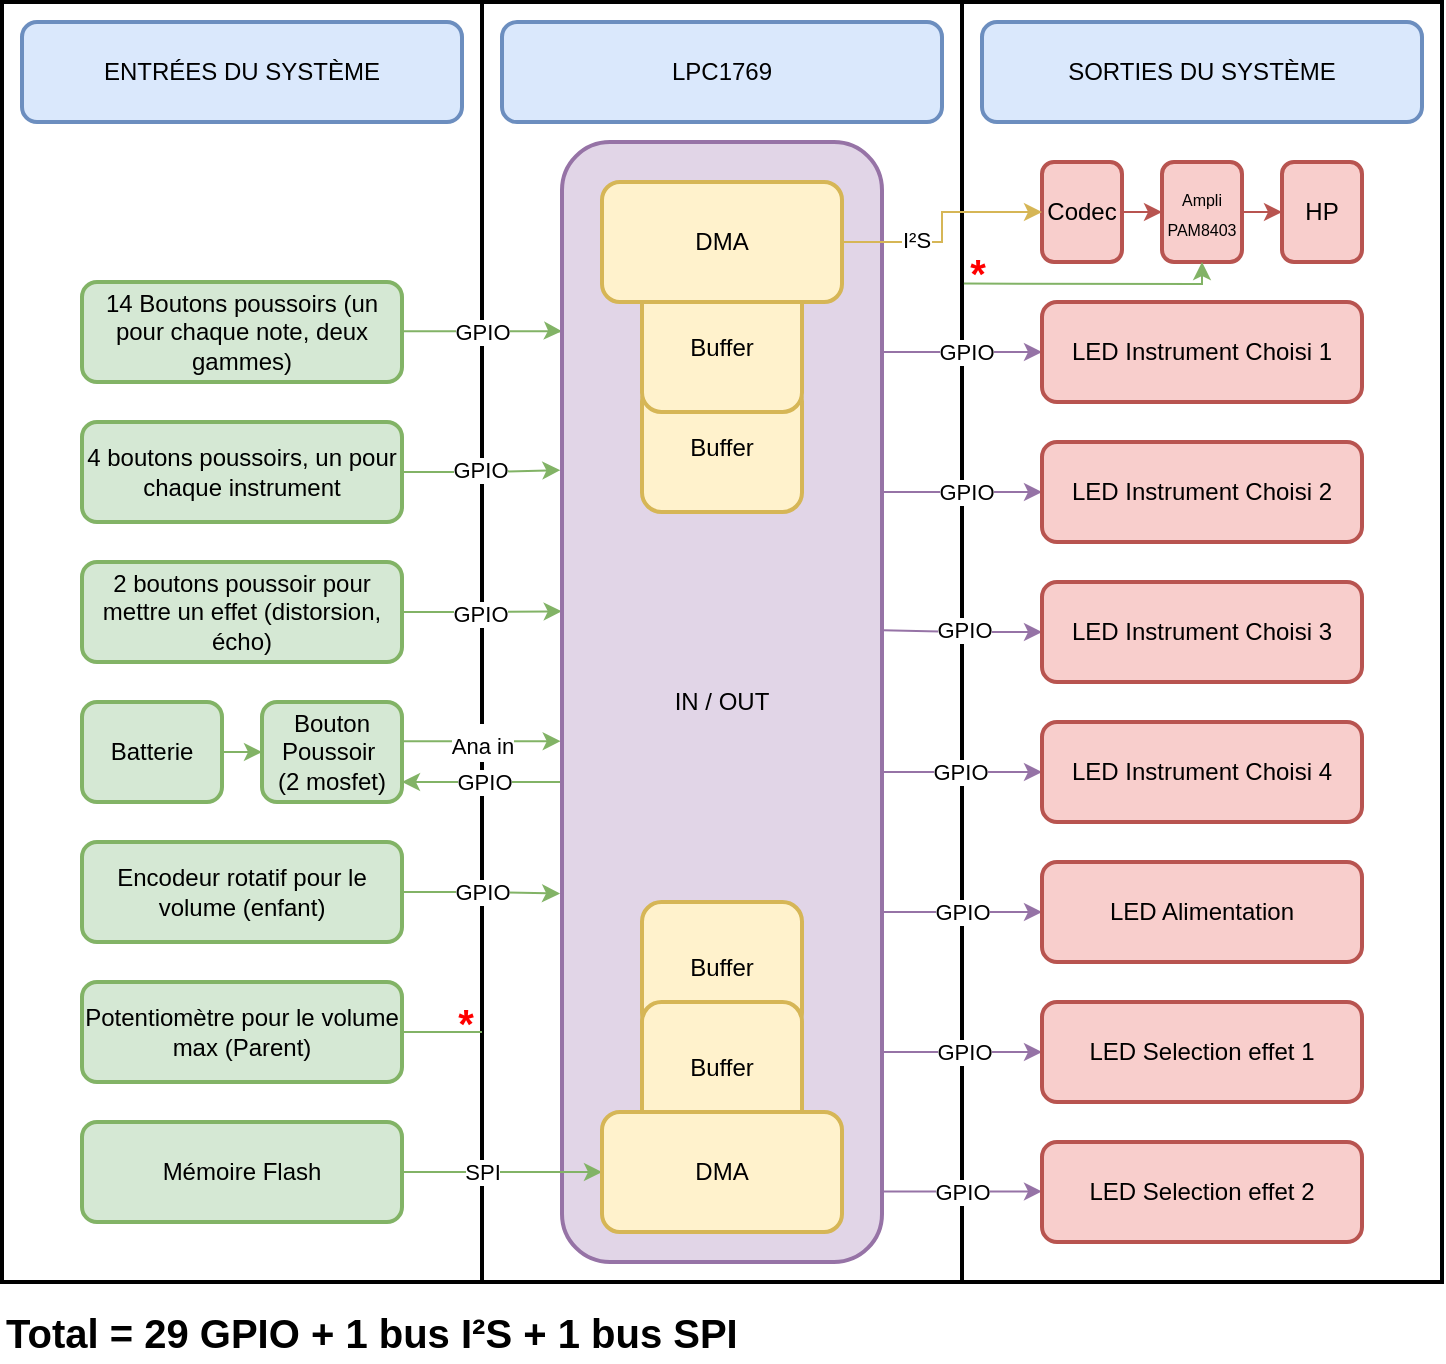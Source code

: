 <mxfile version="16.5.1" type="device"><diagram id="P4VJvtWa9ELn7AGA5ayl" name="Page-1"><mxGraphModel dx="1038" dy="649" grid="1" gridSize="10" guides="1" tooltips="1" connect="1" arrows="1" fold="1" page="1" pageScale="1" pageWidth="827" pageHeight="1169" math="0" shadow="0"><root><mxCell id="0"/><mxCell id="1" parent="0"/><mxCell id="XIl7WOL_pBwuG0zKCti--2" value="" style="rounded=0;whiteSpace=wrap;html=1;strokeColor=default;strokeWidth=2;fillColor=none;" parent="1" vertex="1"><mxGeometry x="520" y="40" width="240" height="640" as="geometry"/></mxCell><mxCell id="ZW0n9eWZADtWnLwSqnVB-8" value="" style="rounded=0;whiteSpace=wrap;html=1;strokeColor=default;strokeWidth=2;fillColor=none;" parent="1" vertex="1"><mxGeometry x="40" y="40" width="480" height="640" as="geometry"/></mxCell><mxCell id="ZW0n9eWZADtWnLwSqnVB-1" value="ENTRÉES DU SYSTÈME" style="text;html=1;strokeColor=#6c8ebf;fillColor=#dae8fc;align=center;verticalAlign=middle;whiteSpace=wrap;rounded=1;strokeWidth=2;" parent="1" vertex="1"><mxGeometry x="50" y="50" width="220" height="50" as="geometry"/></mxCell><mxCell id="ZW0n9eWZADtWnLwSqnVB-3" value="SORTIES DU SYSTÈME" style="text;html=1;strokeColor=#6c8ebf;fillColor=#dae8fc;align=center;verticalAlign=middle;whiteSpace=wrap;rounded=1;strokeWidth=2;" parent="1" vertex="1"><mxGeometry x="530" y="50" width="220" height="50" as="geometry"/></mxCell><mxCell id="Y0LqhQK7qQsEQ1MimnoR-2" style="edgeStyle=orthogonalEdgeStyle;rounded=0;orthogonalLoop=1;jettySize=auto;html=1;entryX=0;entryY=0.169;entryDx=0;entryDy=0;entryPerimeter=0;startArrow=none;startFill=0;endArrow=classic;endFill=1;fillColor=#d5e8d4;strokeColor=#82b366;" parent="1" source="ZW0n9eWZADtWnLwSqnVB-5" target="XIl7WOL_pBwuG0zKCti--4" edge="1"><mxGeometry relative="1" as="geometry"><Array as="points"><mxPoint x="319" y="205"/></Array></mxGeometry></mxCell><mxCell id="ZW0n9eWZADtWnLwSqnVB-5" value="14 Boutons poussoirs (un pour chaque note, deux gammes)" style="rounded=1;whiteSpace=wrap;html=1;strokeColor=#82b366;strokeWidth=2;fillColor=#d5e8d4;" parent="1" vertex="1"><mxGeometry x="80" y="180" width="160" height="50" as="geometry"/></mxCell><mxCell id="ZW0n9eWZADtWnLwSqnVB-10" value="" style="endArrow=none;html=1;rounded=0;strokeWidth=2;entryX=0.5;entryY=1;entryDx=0;entryDy=0;exitX=0.5;exitY=0;exitDx=0;exitDy=0;" parent="1" source="ZW0n9eWZADtWnLwSqnVB-8" target="ZW0n9eWZADtWnLwSqnVB-8" edge="1"><mxGeometry width="50" height="50" relative="1" as="geometry"><mxPoint x="270" y="320" as="sourcePoint"/><mxPoint x="320" y="270" as="targetPoint"/></mxGeometry></mxCell><mxCell id="Y0LqhQK7qQsEQ1MimnoR-8" value="GPIO" style="edgeLabel;html=1;align=center;verticalAlign=middle;resizable=0;points=[];" parent="ZW0n9eWZADtWnLwSqnVB-10" vertex="1" connectable="0"><mxGeometry x="-0.534" y="-1" relative="1" as="geometry"><mxPoint x="1" y="16" as="offset"/></mxGeometry></mxCell><mxCell id="Y0LqhQK7qQsEQ1MimnoR-3" style="edgeStyle=orthogonalEdgeStyle;rounded=0;orthogonalLoop=1;jettySize=auto;html=1;entryX=-0.005;entryY=0.293;entryDx=0;entryDy=0;entryPerimeter=0;startArrow=none;startFill=0;endArrow=classic;endFill=1;fillColor=#d5e8d4;strokeColor=#82b366;" parent="1" source="ZW0n9eWZADtWnLwSqnVB-11" target="XIl7WOL_pBwuG0zKCti--4" edge="1"><mxGeometry relative="1" as="geometry"><Array as="points"/></mxGeometry></mxCell><mxCell id="Y0LqhQK7qQsEQ1MimnoR-9" value="GPIO" style="edgeLabel;html=1;align=center;verticalAlign=middle;resizable=0;points=[];" parent="Y0LqhQK7qQsEQ1MimnoR-3" vertex="1" connectable="0"><mxGeometry x="0.239" y="1" relative="1" as="geometry"><mxPoint x="-10" y="1" as="offset"/></mxGeometry></mxCell><mxCell id="ZW0n9eWZADtWnLwSqnVB-11" value="4 boutons poussoirs, un pour chaque instrument" style="rounded=1;whiteSpace=wrap;html=1;strokeColor=#82b366;strokeWidth=2;fillColor=#d5e8d4;" parent="1" vertex="1"><mxGeometry x="80" y="250" width="160" height="50" as="geometry"/></mxCell><mxCell id="Y0LqhQK7qQsEQ1MimnoR-4" style="edgeStyle=orthogonalEdgeStyle;rounded=0;orthogonalLoop=1;jettySize=auto;html=1;entryX=-0.001;entryY=0.419;entryDx=0;entryDy=0;entryPerimeter=0;startArrow=none;startFill=0;endArrow=classic;endFill=1;fillColor=#d5e8d4;strokeColor=#82b366;" parent="1" source="ZW0n9eWZADtWnLwSqnVB-12" target="XIl7WOL_pBwuG0zKCti--4" edge="1"><mxGeometry relative="1" as="geometry"><Array as="points"/></mxGeometry></mxCell><mxCell id="Y0LqhQK7qQsEQ1MimnoR-10" value="GPIO" style="edgeLabel;html=1;align=center;verticalAlign=middle;resizable=0;points=[];" parent="Y0LqhQK7qQsEQ1MimnoR-4" vertex="1" connectable="0"><mxGeometry x="0.291" y="-2" relative="1" as="geometry"><mxPoint x="-13" y="-1" as="offset"/></mxGeometry></mxCell><mxCell id="ZW0n9eWZADtWnLwSqnVB-12" value="2 boutons poussoir pour mettre un effet (distorsion, écho)" style="rounded=1;whiteSpace=wrap;html=1;strokeColor=#82b366;strokeWidth=2;fillColor=#d5e8d4;" parent="1" vertex="1"><mxGeometry x="80" y="320" width="160" height="50" as="geometry"/></mxCell><mxCell id="Oo0e2TQRPbjQERqpMdjZ-5" value="" style="edgeStyle=orthogonalEdgeStyle;rounded=0;orthogonalLoop=1;jettySize=auto;html=1;fillColor=#d5e8d4;strokeColor=#82b366;startArrow=classic;startFill=1;endArrow=none;endFill=0;" parent="1" source="ZW0n9eWZADtWnLwSqnVB-13" target="Oo0e2TQRPbjQERqpMdjZ-4" edge="1"><mxGeometry relative="1" as="geometry"/></mxCell><mxCell id="Oo0e2TQRPbjQERqpMdjZ-14" value="g" style="edgeStyle=orthogonalEdgeStyle;rounded=0;orthogonalLoop=1;jettySize=auto;html=1;fillColor=#d5e8d4;strokeColor=#82b366;startArrow=classic;startFill=1;endArrow=none;endFill=0;" parent="1" source="ZW0n9eWZADtWnLwSqnVB-13" edge="1"><mxGeometry relative="1" as="geometry"><mxPoint x="319" y="430" as="targetPoint"/><Array as="points"><mxPoint x="319" y="430"/></Array></mxGeometry></mxCell><mxCell id="Oo0e2TQRPbjQERqpMdjZ-15" value="GPIO" style="edgeLabel;html=1;align=center;verticalAlign=middle;resizable=0;points=[];" parent="Oo0e2TQRPbjQERqpMdjZ-14" vertex="1" connectable="0"><mxGeometry x="0.314" y="2" relative="1" as="geometry"><mxPoint x="-11" y="2" as="offset"/></mxGeometry></mxCell><mxCell id="Oo0e2TQRPbjQERqpMdjZ-25" style="edgeStyle=orthogonalEdgeStyle;rounded=0;orthogonalLoop=1;jettySize=auto;html=1;entryX=-0.004;entryY=0.535;entryDx=0;entryDy=0;entryPerimeter=0;fontSize=16;startArrow=none;startFill=0;endArrow=classic;endFill=1;fillColor=#d5e8d4;strokeColor=#82b366;" parent="1" source="ZW0n9eWZADtWnLwSqnVB-13" target="XIl7WOL_pBwuG0zKCti--4" edge="1"><mxGeometry relative="1" as="geometry"><Array as="points"><mxPoint x="280" y="410"/></Array></mxGeometry></mxCell><mxCell id="Oo0e2TQRPbjQERqpMdjZ-26" value="&lt;font style=&quot;font-size: 11px&quot;&gt;Ana in&lt;/font&gt;" style="edgeLabel;html=1;align=center;verticalAlign=middle;resizable=0;points=[];fontSize=16;" parent="Oo0e2TQRPbjQERqpMdjZ-25" vertex="1" connectable="0"><mxGeometry x="0.399" relative="1" as="geometry"><mxPoint x="-16" as="offset"/></mxGeometry></mxCell><mxCell id="ZW0n9eWZADtWnLwSqnVB-13" value="Bouton&lt;br&gt;Poussoir&amp;nbsp;&lt;br&gt;(2 mosfet)" style="rounded=1;whiteSpace=wrap;html=1;strokeColor=#82b366;strokeWidth=2;fillColor=#d5e8d4;" parent="1" vertex="1"><mxGeometry x="170" y="390" width="70" height="50" as="geometry"/></mxCell><mxCell id="Oo0e2TQRPbjQERqpMdjZ-16" style="edgeStyle=orthogonalEdgeStyle;rounded=0;orthogonalLoop=1;jettySize=auto;html=1;entryX=-0.006;entryY=0.671;entryDx=0;entryDy=0;entryPerimeter=0;startArrow=none;startFill=0;endArrow=classic;endFill=1;fillColor=#d5e8d4;strokeColor=#82b366;" parent="1" source="ZW0n9eWZADtWnLwSqnVB-14" target="XIl7WOL_pBwuG0zKCti--4" edge="1"><mxGeometry relative="1" as="geometry"/></mxCell><mxCell id="Oo0e2TQRPbjQERqpMdjZ-17" value="GPIO" style="edgeLabel;html=1;align=center;verticalAlign=middle;resizable=0;points=[];" parent="Oo0e2TQRPbjQERqpMdjZ-16" vertex="1" connectable="0"><mxGeometry x="-0.377" y="1" relative="1" as="geometry"><mxPoint x="15" y="1" as="offset"/></mxGeometry></mxCell><mxCell id="ZW0n9eWZADtWnLwSqnVB-14" value="Encodeur rotatif pour le volume (enfant)" style="rounded=1;whiteSpace=wrap;html=1;strokeColor=#82b366;strokeWidth=2;fillColor=#d5e8d4;" parent="1" vertex="1"><mxGeometry x="80" y="460" width="160" height="50" as="geometry"/></mxCell><mxCell id="Oo0e2TQRPbjQERqpMdjZ-19" style="edgeStyle=orthogonalEdgeStyle;rounded=0;orthogonalLoop=1;jettySize=auto;html=1;fontSize=8;startArrow=none;startFill=0;endArrow=none;endFill=0;fillColor=#d5e8d4;strokeColor=#82b366;" parent="1" source="ZW0n9eWZADtWnLwSqnVB-15" edge="1"><mxGeometry relative="1" as="geometry"><mxPoint x="280.0" y="555" as="targetPoint"/></mxGeometry></mxCell><mxCell id="ZW0n9eWZADtWnLwSqnVB-15" value="Potentiomètre pour le volume max (Parent)" style="rounded=1;whiteSpace=wrap;html=1;strokeColor=#82b366;strokeWidth=2;fillColor=#d5e8d4;" parent="1" vertex="1"><mxGeometry x="80" y="530" width="160" height="50" as="geometry"/></mxCell><mxCell id="XIl7WOL_pBwuG0zKCti--14" style="edgeStyle=orthogonalEdgeStyle;rounded=0;orthogonalLoop=1;jettySize=auto;html=1;entryX=0.998;entryY=0.183;entryDx=0;entryDy=0;entryPerimeter=0;startArrow=classic;startFill=1;endArrow=none;endFill=0;fillColor=#e1d5e7;strokeColor=#9673a6;" parent="1" source="ZW0n9eWZADtWnLwSqnVB-18" target="XIl7WOL_pBwuG0zKCti--4" edge="1"><mxGeometry relative="1" as="geometry"><Array as="points"><mxPoint x="480" y="215"/></Array></mxGeometry></mxCell><mxCell id="Y0LqhQK7qQsEQ1MimnoR-13" value="GPIO" style="edgeLabel;html=1;align=center;verticalAlign=middle;resizable=0;points=[];" parent="XIl7WOL_pBwuG0zKCti--14" vertex="1" connectable="0"><mxGeometry x="-0.315" relative="1" as="geometry"><mxPoint x="-10" as="offset"/></mxGeometry></mxCell><mxCell id="ZW0n9eWZADtWnLwSqnVB-18" value="LED Instrument Choisi 1" style="rounded=1;whiteSpace=wrap;html=1;strokeColor=#b85450;strokeWidth=2;fillColor=#f8cecc;" parent="1" vertex="1"><mxGeometry x="560" y="190" width="160" height="50" as="geometry"/></mxCell><mxCell id="Y0LqhQK7qQsEQ1MimnoR-28" style="edgeStyle=orthogonalEdgeStyle;rounded=0;orthogonalLoop=1;jettySize=auto;html=1;entryX=1.002;entryY=0.436;entryDx=0;entryDy=0;entryPerimeter=0;startArrow=classic;startFill=1;endArrow=none;endFill=0;fillColor=#e1d5e7;strokeColor=#9673a6;" parent="1" source="ZW0n9eWZADtWnLwSqnVB-19" target="XIl7WOL_pBwuG0zKCti--4" edge="1"><mxGeometry relative="1" as="geometry"/></mxCell><mxCell id="Y0LqhQK7qQsEQ1MimnoR-29" value="GPIO" style="edgeLabel;html=1;align=center;verticalAlign=middle;resizable=0;points=[];" parent="Y0LqhQK7qQsEQ1MimnoR-28" vertex="1" connectable="0"><mxGeometry x="0.255" relative="1" as="geometry"><mxPoint x="10" as="offset"/></mxGeometry></mxCell><mxCell id="ZW0n9eWZADtWnLwSqnVB-19" value="LED Instrument Choisi 3" style="rounded=1;whiteSpace=wrap;html=1;strokeColor=#b85450;strokeWidth=2;fillColor=#f8cecc;" parent="1" vertex="1"><mxGeometry x="560" y="330" width="160" height="50" as="geometry"/></mxCell><mxCell id="XIl7WOL_pBwuG0zKCti--15" style="edgeStyle=orthogonalEdgeStyle;rounded=0;orthogonalLoop=1;jettySize=auto;html=1;entryX=0.993;entryY=0.318;entryDx=0;entryDy=0;entryPerimeter=0;startArrow=classic;startFill=1;endArrow=none;endFill=0;fillColor=#e1d5e7;strokeColor=#9673a6;" parent="1" source="ZW0n9eWZADtWnLwSqnVB-20" target="XIl7WOL_pBwuG0zKCti--4" edge="1"><mxGeometry relative="1" as="geometry"><Array as="points"><mxPoint x="479" y="285"/></Array></mxGeometry></mxCell><mxCell id="Y0LqhQK7qQsEQ1MimnoR-16" value="GPIO" style="edgeLabel;html=1;align=center;verticalAlign=middle;resizable=0;points=[];" parent="XIl7WOL_pBwuG0zKCti--15" vertex="1" connectable="0"><mxGeometry x="-0.479" y="-2" relative="1" as="geometry"><mxPoint x="-16" y="2" as="offset"/></mxGeometry></mxCell><mxCell id="ZW0n9eWZADtWnLwSqnVB-20" value="LED Instrument Choisi 2" style="rounded=1;whiteSpace=wrap;html=1;strokeColor=#b85450;strokeWidth=2;fillColor=#f8cecc;" parent="1" vertex="1"><mxGeometry x="560" y="260" width="160" height="50" as="geometry"/></mxCell><mxCell id="XIl7WOL_pBwuG0zKCti--17" style="edgeStyle=orthogonalEdgeStyle;rounded=0;orthogonalLoop=1;jettySize=auto;html=1;entryX=1.003;entryY=0.554;entryDx=0;entryDy=0;entryPerimeter=0;startArrow=classic;startFill=1;endArrow=none;endFill=0;fillColor=#e1d5e7;strokeColor=#9673a6;" parent="1" source="ZW0n9eWZADtWnLwSqnVB-21" target="XIl7WOL_pBwuG0zKCti--4" edge="1"><mxGeometry relative="1" as="geometry"><Array as="points"><mxPoint x="480" y="425"/></Array></mxGeometry></mxCell><mxCell id="Y0LqhQK7qQsEQ1MimnoR-18" value="GPIO" style="edgeLabel;html=1;align=center;verticalAlign=middle;resizable=0;points=[];" parent="XIl7WOL_pBwuG0zKCti--17" vertex="1" connectable="0"><mxGeometry x="-0.31" relative="1" as="geometry"><mxPoint x="-12" as="offset"/></mxGeometry></mxCell><mxCell id="ZW0n9eWZADtWnLwSqnVB-21" value="LED Instrument Choisi 4" style="rounded=1;whiteSpace=wrap;html=1;strokeColor=#b85450;strokeWidth=2;fillColor=#f8cecc;" parent="1" vertex="1"><mxGeometry x="560" y="400" width="160" height="50" as="geometry"/></mxCell><mxCell id="XIl7WOL_pBwuG0zKCti--19" style="edgeStyle=orthogonalEdgeStyle;rounded=0;orthogonalLoop=1;jettySize=auto;html=1;entryX=0.993;entryY=0.856;entryDx=0;entryDy=0;entryPerimeter=0;startArrow=classic;startFill=1;endArrow=none;endFill=0;fillColor=#e1d5e7;strokeColor=#9673a6;" parent="1" source="ZW0n9eWZADtWnLwSqnVB-26" target="XIl7WOL_pBwuG0zKCti--4" edge="1"><mxGeometry relative="1" as="geometry"><Array as="points"><mxPoint x="479" y="565"/></Array></mxGeometry></mxCell><mxCell id="Y0LqhQK7qQsEQ1MimnoR-20" value="GPIO" style="edgeLabel;html=1;align=center;verticalAlign=middle;resizable=0;points=[];" parent="XIl7WOL_pBwuG0zKCti--19" vertex="1" connectable="0"><mxGeometry x="-0.423" y="-1" relative="1" as="geometry"><mxPoint x="-9" y="1" as="offset"/></mxGeometry></mxCell><mxCell id="ZW0n9eWZADtWnLwSqnVB-26" value="LED Selection effet 1" style="rounded=1;whiteSpace=wrap;html=1;strokeColor=#b85450;strokeWidth=2;fillColor=#f8cecc;" parent="1" vertex="1"><mxGeometry x="560" y="540" width="160" height="50" as="geometry"/></mxCell><mxCell id="XIl7WOL_pBwuG0zKCti--18" style="edgeStyle=orthogonalEdgeStyle;rounded=0;orthogonalLoop=1;jettySize=auto;html=1;entryX=1.003;entryY=0.684;entryDx=0;entryDy=0;entryPerimeter=0;startArrow=classic;startFill=1;endArrow=none;endFill=0;fillColor=#e1d5e7;strokeColor=#9673a6;" parent="1" source="yzHc1TcTnBX2F-kGv_em-1" target="XIl7WOL_pBwuG0zKCti--4" edge="1"><mxGeometry relative="1" as="geometry"><Array as="points"><mxPoint x="481" y="495"/></Array></mxGeometry></mxCell><mxCell id="Y0LqhQK7qQsEQ1MimnoR-19" value="GPIO" style="edgeLabel;html=1;align=center;verticalAlign=middle;resizable=0;points=[];" parent="XIl7WOL_pBwuG0zKCti--18" vertex="1" connectable="0"><mxGeometry x="-0.247" y="1" relative="1" as="geometry"><mxPoint x="-10" y="-1" as="offset"/></mxGeometry></mxCell><mxCell id="yzHc1TcTnBX2F-kGv_em-1" value="LED Alimentation" style="rounded=1;whiteSpace=wrap;html=1;strokeColor=#b85450;strokeWidth=2;fillColor=#f8cecc;" parent="1" vertex="1"><mxGeometry x="560" y="470" width="160" height="50" as="geometry"/></mxCell><mxCell id="Y0LqhQK7qQsEQ1MimnoR-1" style="edgeStyle=orthogonalEdgeStyle;rounded=0;orthogonalLoop=1;jettySize=auto;html=1;entryX=1.001;entryY=0.937;entryDx=0;entryDy=0;entryPerimeter=0;fillColor=#e1d5e7;strokeColor=#9673a6;startArrow=classic;startFill=1;endArrow=none;endFill=0;" parent="1" source="yzHc1TcTnBX2F-kGv_em-2" target="XIl7WOL_pBwuG0zKCti--4" edge="1"><mxGeometry relative="1" as="geometry"><Array as="points"><mxPoint x="480" y="635"/></Array></mxGeometry></mxCell><mxCell id="Y0LqhQK7qQsEQ1MimnoR-21" value="GPIO" style="edgeLabel;html=1;align=center;verticalAlign=middle;resizable=0;points=[];" parent="Y0LqhQK7qQsEQ1MimnoR-1" vertex="1" connectable="0"><mxGeometry x="-0.243" relative="1" as="geometry"><mxPoint x="-10" as="offset"/></mxGeometry></mxCell><mxCell id="yzHc1TcTnBX2F-kGv_em-2" value="LED Selection effet 2" style="rounded=1;whiteSpace=wrap;html=1;strokeColor=#b85450;strokeWidth=2;fillColor=#f8cecc;" parent="1" vertex="1"><mxGeometry x="560" y="610" width="160" height="50" as="geometry"/></mxCell><mxCell id="XIl7WOL_pBwuG0zKCti--3" value="LPC1769" style="text;html=1;strokeColor=#6c8ebf;fillColor=#dae8fc;align=center;verticalAlign=middle;whiteSpace=wrap;rounded=1;strokeWidth=2;" parent="1" vertex="1"><mxGeometry x="290" y="50" width="220" height="50" as="geometry"/></mxCell><mxCell id="XIl7WOL_pBwuG0zKCti--4" value="IN / OUT" style="rounded=1;whiteSpace=wrap;html=1;fillColor=#e1d5e7;strokeColor=#9673a6;strokeWidth=2;" parent="1" vertex="1"><mxGeometry x="320" y="110" width="160" height="560" as="geometry"/></mxCell><mxCell id="Y0LqhQK7qQsEQ1MimnoR-25" style="edgeStyle=orthogonalEdgeStyle;rounded=0;orthogonalLoop=1;jettySize=auto;html=1;entryX=0;entryY=0.5;entryDx=0;entryDy=0;startArrow=none;startFill=0;endArrow=classic;endFill=1;fillColor=#f8cecc;strokeColor=#b85450;" parent="1" source="Y0LqhQK7qQsEQ1MimnoR-22" target="Y0LqhQK7qQsEQ1MimnoR-24" edge="1"><mxGeometry relative="1" as="geometry"/></mxCell><mxCell id="Y0LqhQK7qQsEQ1MimnoR-22" value="Codec" style="rounded=1;whiteSpace=wrap;html=1;fillColor=#f8cecc;strokeColor=#b85450;strokeWidth=2;" parent="1" vertex="1"><mxGeometry x="560" y="120" width="40" height="50" as="geometry"/></mxCell><mxCell id="Y0LqhQK7qQsEQ1MimnoR-27" style="edgeStyle=orthogonalEdgeStyle;rounded=0;orthogonalLoop=1;jettySize=auto;html=1;entryX=0;entryY=0.5;entryDx=0;entryDy=0;startArrow=none;startFill=0;endArrow=classic;endFill=1;fillColor=#f8cecc;strokeColor=#b85450;" parent="1" source="Y0LqhQK7qQsEQ1MimnoR-24" target="Y0LqhQK7qQsEQ1MimnoR-26" edge="1"><mxGeometry relative="1" as="geometry"/></mxCell><mxCell id="Y0LqhQK7qQsEQ1MimnoR-24" value="&lt;font style=&quot;font-size: 8px&quot;&gt;Ampli&lt;br&gt;PAM8403&lt;/font&gt;" style="rounded=1;whiteSpace=wrap;html=1;fillColor=#f8cecc;strokeColor=#b85450;strokeWidth=2;" parent="1" vertex="1"><mxGeometry x="620" y="120" width="40" height="50" as="geometry"/></mxCell><mxCell id="Y0LqhQK7qQsEQ1MimnoR-26" value="HP" style="rounded=1;whiteSpace=wrap;html=1;fillColor=#f8cecc;strokeColor=#b85450;strokeWidth=2;" parent="1" vertex="1"><mxGeometry x="680" y="120" width="40" height="50" as="geometry"/></mxCell><mxCell id="Y0LqhQK7qQsEQ1MimnoR-33" value="&lt;font size=&quot;1&quot;&gt;&lt;b style=&quot;font-size: 20px&quot;&gt;Total = 29 GPIO + 1 bus I²S + 1 bus SPI&lt;/b&gt;&lt;/font&gt;" style="text;html=1;strokeColor=none;fillColor=none;align=left;verticalAlign=middle;whiteSpace=wrap;rounded=0;" parent="1" vertex="1"><mxGeometry x="40" y="690" width="370" height="30" as="geometry"/></mxCell><mxCell id="Oo0e2TQRPbjQERqpMdjZ-2" style="edgeStyle=orthogonalEdgeStyle;rounded=0;orthogonalLoop=1;jettySize=auto;html=1;entryX=0;entryY=0.5;entryDx=0;entryDy=0;fillColor=#d5e8d4;strokeColor=#82b366;" parent="1" source="Oo0e2TQRPbjQERqpMdjZ-1" target="Oo0e2TQRPbjQERqpMdjZ-7" edge="1"><mxGeometry relative="1" as="geometry"/></mxCell><mxCell id="Oo0e2TQRPbjQERqpMdjZ-3" value="SPI" style="edgeLabel;html=1;align=center;verticalAlign=middle;resizable=0;points=[];" parent="Oo0e2TQRPbjQERqpMdjZ-2" vertex="1" connectable="0"><mxGeometry x="0.29" relative="1" as="geometry"><mxPoint x="-25" as="offset"/></mxGeometry></mxCell><mxCell id="Oo0e2TQRPbjQERqpMdjZ-1" value="Mémoire Flash" style="rounded=1;whiteSpace=wrap;html=1;strokeColor=#82b366;strokeWidth=2;fillColor=#d5e8d4;" parent="1" vertex="1"><mxGeometry x="80" y="600" width="160" height="50" as="geometry"/></mxCell><mxCell id="Oo0e2TQRPbjQERqpMdjZ-4" value="Batterie" style="rounded=1;whiteSpace=wrap;html=1;strokeColor=#82b366;strokeWidth=2;fillColor=#d5e8d4;" parent="1" vertex="1"><mxGeometry x="80" y="390" width="70" height="50" as="geometry"/></mxCell><mxCell id="Oo0e2TQRPbjQERqpMdjZ-8" style="edgeStyle=orthogonalEdgeStyle;rounded=0;orthogonalLoop=1;jettySize=auto;html=1;entryX=0;entryY=0.5;entryDx=0;entryDy=0;fillColor=#fff2cc;strokeColor=#d6b656;" parent="1" source="Oo0e2TQRPbjQERqpMdjZ-6" target="Y0LqhQK7qQsEQ1MimnoR-22" edge="1"><mxGeometry relative="1" as="geometry"/></mxCell><mxCell id="Oo0e2TQRPbjQERqpMdjZ-9" value="I²S" style="edgeLabel;html=1;align=center;verticalAlign=middle;resizable=0;points=[];" parent="Oo0e2TQRPbjQERqpMdjZ-8" vertex="1" connectable="0"><mxGeometry x="-0.361" y="1" relative="1" as="geometry"><mxPoint as="offset"/></mxGeometry></mxCell><mxCell id="Oo0e2TQRPbjQERqpMdjZ-11" value="Buffer" style="rounded=1;whiteSpace=wrap;html=1;strokeWidth=2;fillColor=#fff2cc;strokeColor=#d6b656;" parent="1" vertex="1"><mxGeometry x="360" y="490" width="80" height="65" as="geometry"/></mxCell><mxCell id="Oo0e2TQRPbjQERqpMdjZ-10" value="Buffer" style="rounded=1;whiteSpace=wrap;html=1;strokeWidth=2;fillColor=#fff2cc;strokeColor=#d6b656;" parent="1" vertex="1"><mxGeometry x="360" y="540" width="80" height="65" as="geometry"/></mxCell><mxCell id="Oo0e2TQRPbjQERqpMdjZ-7" value="DMA" style="rounded=1;whiteSpace=wrap;html=1;fillColor=#fff2cc;strokeColor=#d6b656;strokeWidth=2;" parent="1" vertex="1"><mxGeometry x="340" y="595" width="120" height="60" as="geometry"/></mxCell><mxCell id="Oo0e2TQRPbjQERqpMdjZ-13" value="Buffer" style="rounded=1;whiteSpace=wrap;html=1;strokeWidth=2;fillColor=#fff2cc;strokeColor=#d6b656;" parent="1" vertex="1"><mxGeometry x="360" y="230" width="80" height="65" as="geometry"/></mxCell><mxCell id="Oo0e2TQRPbjQERqpMdjZ-12" value="Buffer" style="rounded=1;whiteSpace=wrap;html=1;strokeWidth=2;fillColor=#fff2cc;strokeColor=#d6b656;" parent="1" vertex="1"><mxGeometry x="360" y="180" width="80" height="65" as="geometry"/></mxCell><mxCell id="Oo0e2TQRPbjQERqpMdjZ-6" value="DMA" style="rounded=1;whiteSpace=wrap;html=1;fillColor=#fff2cc;strokeColor=#d6b656;strokeWidth=2;" parent="1" vertex="1"><mxGeometry x="340" y="130" width="120" height="60" as="geometry"/></mxCell><mxCell id="Oo0e2TQRPbjQERqpMdjZ-20" value="&lt;font size=&quot;1&quot; color=&quot;#ff0000&quot;&gt;&lt;b style=&quot;font-size: 20px&quot;&gt;*&lt;/b&gt;&lt;/font&gt;" style="text;html=1;strokeColor=none;fillColor=none;align=center;verticalAlign=middle;whiteSpace=wrap;rounded=0;fontSize=8;" parent="1" vertex="1"><mxGeometry x="267" y="545" width="10" height="10" as="geometry"/></mxCell><mxCell id="Oo0e2TQRPbjQERqpMdjZ-23" value="" style="endArrow=classic;html=1;rounded=0;fontSize=16;exitX=1.002;exitY=0.22;exitDx=0;exitDy=0;exitPerimeter=0;entryX=0.5;entryY=1;entryDx=0;entryDy=0;fillColor=#d5e8d4;strokeColor=#82b366;" parent="1" source="ZW0n9eWZADtWnLwSqnVB-8" target="Y0LqhQK7qQsEQ1MimnoR-24" edge="1"><mxGeometry width="50" height="50" relative="1" as="geometry"><mxPoint x="530" y="210" as="sourcePoint"/><mxPoint x="580" y="160" as="targetPoint"/><Array as="points"><mxPoint x="640" y="181"/></Array></mxGeometry></mxCell><mxCell id="Oo0e2TQRPbjQERqpMdjZ-24" value="&lt;font style=&quot;font-size: 20px&quot; color=&quot;#ff0000&quot;&gt;&lt;b&gt;*&lt;/b&gt;&lt;/font&gt;" style="text;html=1;strokeColor=none;fillColor=none;align=center;verticalAlign=middle;whiteSpace=wrap;rounded=0;fontSize=16;" parent="1" vertex="1"><mxGeometry x="523" y="170" width="10" height="10" as="geometry"/></mxCell></root></mxGraphModel></diagram></mxfile>
